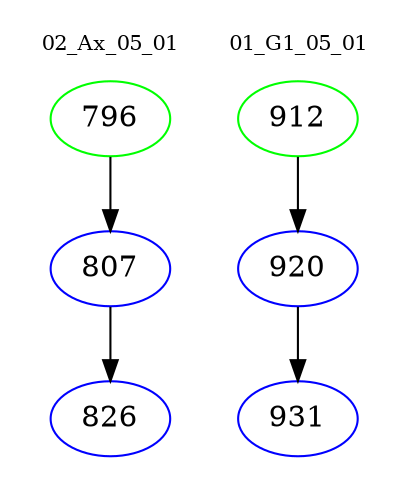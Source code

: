 digraph{
subgraph cluster_0 {
color = white
label = "02_Ax_05_01";
fontsize=10;
T0_796 [label="796", color="green"]
T0_796 -> T0_807 [color="black"]
T0_807 [label="807", color="blue"]
T0_807 -> T0_826 [color="black"]
T0_826 [label="826", color="blue"]
}
subgraph cluster_1 {
color = white
label = "01_G1_05_01";
fontsize=10;
T1_912 [label="912", color="green"]
T1_912 -> T1_920 [color="black"]
T1_920 [label="920", color="blue"]
T1_920 -> T1_931 [color="black"]
T1_931 [label="931", color="blue"]
}
}
